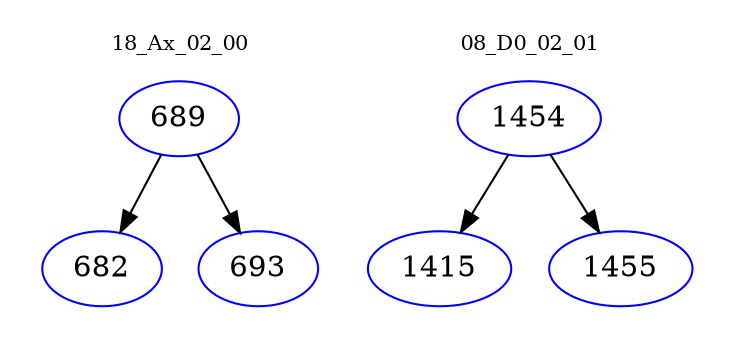 digraph{
subgraph cluster_0 {
color = white
label = "18_Ax_02_00";
fontsize=10;
T0_689 [label="689", color="blue"]
T0_689 -> T0_682 [color="black"]
T0_682 [label="682", color="blue"]
T0_689 -> T0_693 [color="black"]
T0_693 [label="693", color="blue"]
}
subgraph cluster_1 {
color = white
label = "08_D0_02_01";
fontsize=10;
T1_1454 [label="1454", color="blue"]
T1_1454 -> T1_1415 [color="black"]
T1_1415 [label="1415", color="blue"]
T1_1454 -> T1_1455 [color="black"]
T1_1455 [label="1455", color="blue"]
}
}
